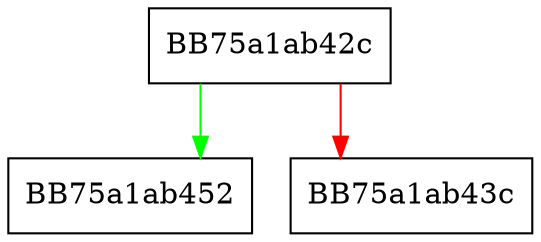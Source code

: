 digraph get_eflags {
  node [shape="box"];
  graph [splines=ortho];
  BB75a1ab42c -> BB75a1ab452 [color="green"];
  BB75a1ab42c -> BB75a1ab43c [color="red"];
}